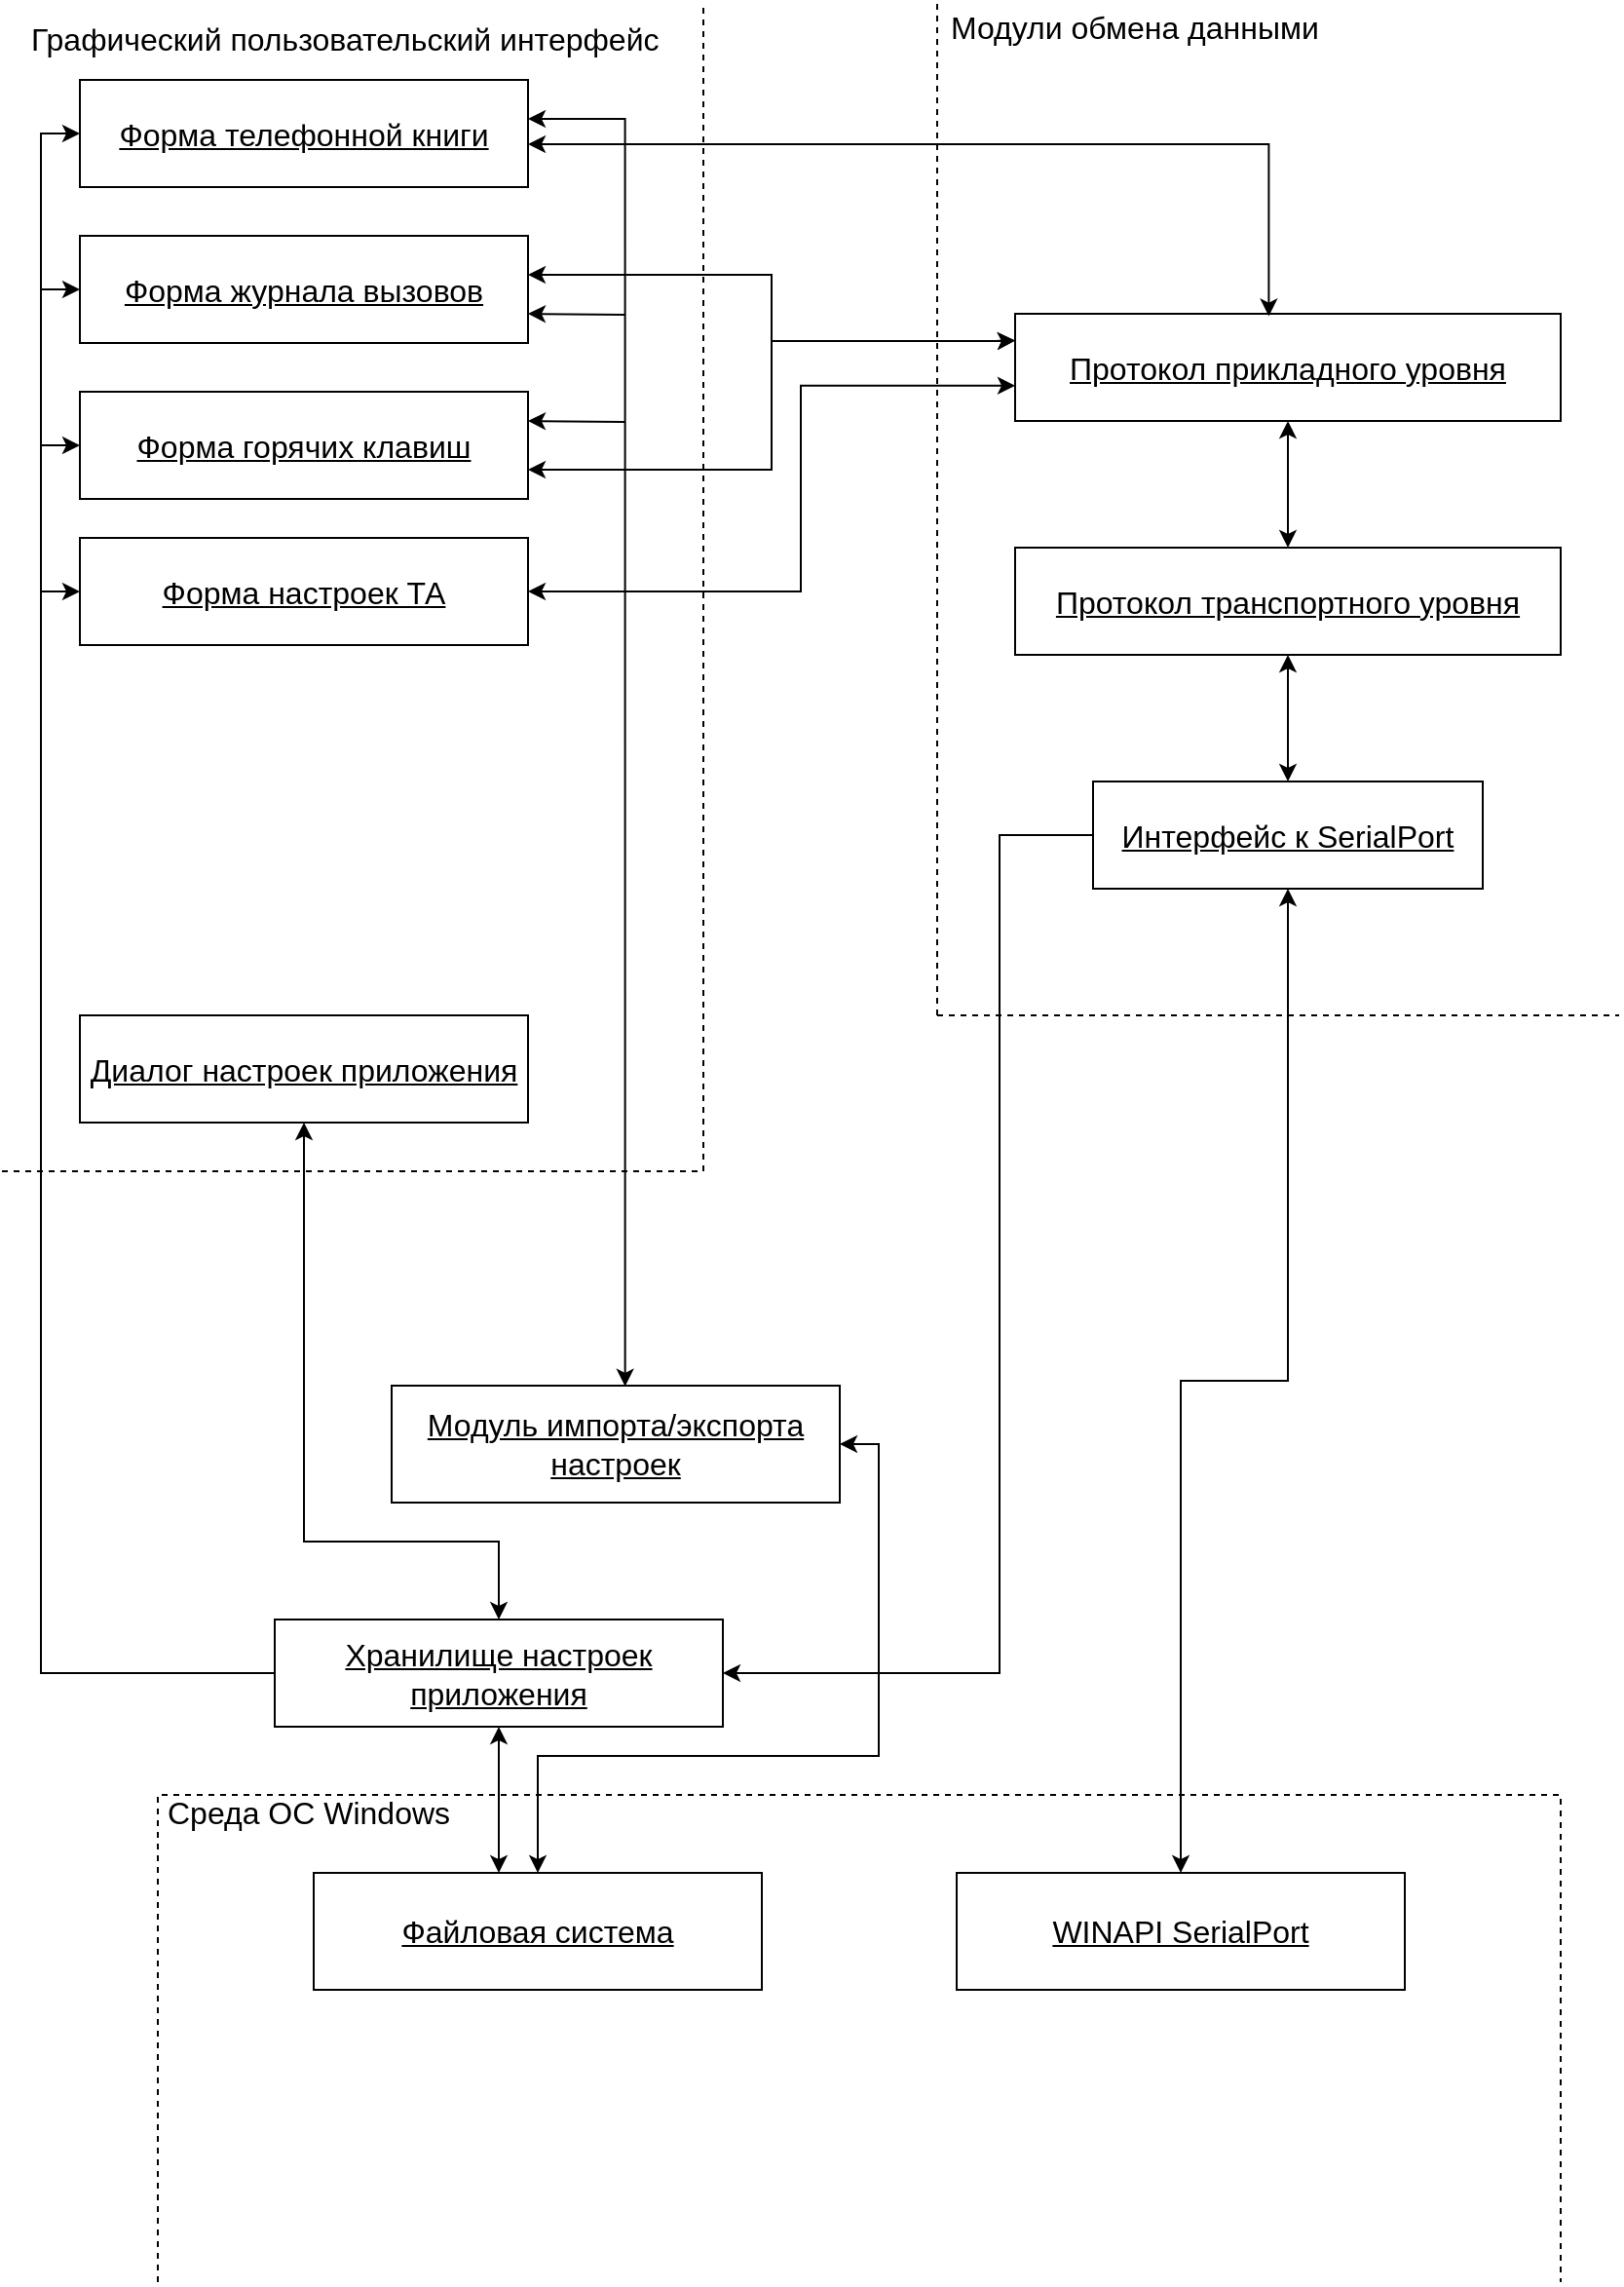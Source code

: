 <mxfile version="15.8.6" type="github">
  <diagram id="75NLMeTjoz7wIbmcaJ3J" name="Page-1">
    <mxGraphModel dx="644" dy="986" grid="0" gridSize="10" guides="1" tooltips="1" connect="1" arrows="1" fold="1" page="1" pageScale="1" pageWidth="827" pageHeight="1169" math="0" shadow="0">
      <root>
        <mxCell id="0" />
        <mxCell id="1" parent="0" />
        <mxCell id="fo235NaeVIAO6eDBmoJN-56" style="edgeStyle=orthogonalEdgeStyle;rounded=0;orthogonalLoop=1;jettySize=auto;html=1;fontSize=16;startArrow=classic;startFill=1;" edge="1" parent="1" source="fo235NaeVIAO6eDBmoJN-7" target="fo235NaeVIAO6eDBmoJN-8">
          <mxGeometry relative="1" as="geometry" />
        </mxCell>
        <mxCell id="fo235NaeVIAO6eDBmoJN-7" value="&lt;div&gt;Интерфейс к SerialPort&lt;/div&gt;" style="rounded=0;whiteSpace=wrap;html=1;fontSize=16;fontStyle=4" vertex="1" parent="1">
          <mxGeometry x="560" y="400" width="200" height="55" as="geometry" />
        </mxCell>
        <mxCell id="fo235NaeVIAO6eDBmoJN-57" style="edgeStyle=orthogonalEdgeStyle;rounded=0;orthogonalLoop=1;jettySize=auto;html=1;entryX=0.5;entryY=1;entryDx=0;entryDy=0;fontSize=16;startArrow=classic;startFill=1;" edge="1" parent="1" source="fo235NaeVIAO6eDBmoJN-8" target="fo235NaeVIAO6eDBmoJN-9">
          <mxGeometry relative="1" as="geometry" />
        </mxCell>
        <mxCell id="fo235NaeVIAO6eDBmoJN-8" value="Протокол транспортного уровня" style="rounded=0;whiteSpace=wrap;html=1;fontSize=16;fontStyle=4" vertex="1" parent="1">
          <mxGeometry x="520" y="280" width="280" height="55" as="geometry" />
        </mxCell>
        <mxCell id="fo235NaeVIAO6eDBmoJN-9" value="Протокол прикладного уровня" style="rounded=0;whiteSpace=wrap;html=1;fontSize=16;fontStyle=4" vertex="1" parent="1">
          <mxGeometry x="520" y="160" width="280" height="55" as="geometry" />
        </mxCell>
        <mxCell id="fo235NaeVIAO6eDBmoJN-49" style="edgeStyle=orthogonalEdgeStyle;rounded=0;orthogonalLoop=1;jettySize=auto;html=1;entryX=0;entryY=0.671;entryDx=0;entryDy=0;fontSize=16;startArrow=classic;startFill=1;entryPerimeter=0;" edge="1" parent="1" source="fo235NaeVIAO6eDBmoJN-10" target="fo235NaeVIAO6eDBmoJN-9">
          <mxGeometry relative="1" as="geometry">
            <Array as="points">
              <mxPoint x="410" y="303" />
              <mxPoint x="410" y="197" />
            </Array>
          </mxGeometry>
        </mxCell>
        <mxCell id="fo235NaeVIAO6eDBmoJN-61" style="edgeStyle=orthogonalEdgeStyle;rounded=0;orthogonalLoop=1;jettySize=auto;html=1;fontSize=16;startArrow=classic;startFill=1;endArrow=none;endFill=0;" edge="1" parent="1" source="fo235NaeVIAO6eDBmoJN-10">
          <mxGeometry relative="1" as="geometry">
            <mxPoint x="20" y="302.5" as="targetPoint" />
          </mxGeometry>
        </mxCell>
        <mxCell id="fo235NaeVIAO6eDBmoJN-10" value="Форма настроек ТА" style="rounded=0;whiteSpace=wrap;html=1;fontSize=16;fontStyle=4" vertex="1" parent="1">
          <mxGeometry x="40" y="275" width="230" height="55" as="geometry" />
        </mxCell>
        <mxCell id="fo235NaeVIAO6eDBmoJN-47" style="edgeStyle=orthogonalEdgeStyle;rounded=0;orthogonalLoop=1;jettySize=auto;html=1;fontSize=16;startArrow=classic;startFill=1;entryX=0;entryY=0.25;entryDx=0;entryDy=0;" edge="1" parent="1" source="fo235NaeVIAO6eDBmoJN-11" target="fo235NaeVIAO6eDBmoJN-9">
          <mxGeometry relative="1" as="geometry">
            <mxPoint x="510" y="170" as="targetPoint" />
            <Array as="points">
              <mxPoint x="395" y="240" />
              <mxPoint x="395" y="174" />
              <mxPoint x="510" y="174" />
            </Array>
          </mxGeometry>
        </mxCell>
        <mxCell id="fo235NaeVIAO6eDBmoJN-60" style="edgeStyle=orthogonalEdgeStyle;rounded=0;orthogonalLoop=1;jettySize=auto;html=1;fontSize=16;startArrow=classic;startFill=1;endArrow=none;endFill=0;" edge="1" parent="1" source="fo235NaeVIAO6eDBmoJN-11">
          <mxGeometry relative="1" as="geometry">
            <mxPoint x="20" y="227.5" as="targetPoint" />
          </mxGeometry>
        </mxCell>
        <mxCell id="fo235NaeVIAO6eDBmoJN-11" value="Форма горячих клавиш" style="rounded=0;whiteSpace=wrap;html=1;fontSize=16;fontStyle=4" vertex="1" parent="1">
          <mxGeometry x="40" y="200" width="230" height="55" as="geometry" />
        </mxCell>
        <mxCell id="fo235NaeVIAO6eDBmoJN-44" style="edgeStyle=orthogonalEdgeStyle;rounded=0;orthogonalLoop=1;jettySize=auto;html=1;fontSize=16;startArrow=classic;startFill=1;entryX=0;entryY=0.25;entryDx=0;entryDy=0;" edge="1" parent="1" source="fo235NaeVIAO6eDBmoJN-12" target="fo235NaeVIAO6eDBmoJN-9">
          <mxGeometry relative="1" as="geometry">
            <mxPoint x="510" y="170" as="targetPoint" />
            <Array as="points">
              <mxPoint x="395" y="140" />
              <mxPoint x="395" y="174" />
              <mxPoint x="510" y="174" />
            </Array>
          </mxGeometry>
        </mxCell>
        <mxCell id="fo235NaeVIAO6eDBmoJN-59" style="edgeStyle=orthogonalEdgeStyle;rounded=0;orthogonalLoop=1;jettySize=auto;html=1;fontSize=16;startArrow=classic;startFill=1;endArrow=none;endFill=0;" edge="1" parent="1" source="fo235NaeVIAO6eDBmoJN-12">
          <mxGeometry relative="1" as="geometry">
            <mxPoint x="20" y="147.5" as="targetPoint" />
          </mxGeometry>
        </mxCell>
        <mxCell id="fo235NaeVIAO6eDBmoJN-12" value="Форма журнала вызовов" style="rounded=0;whiteSpace=wrap;html=1;fontSize=16;fontStyle=4" vertex="1" parent="1">
          <mxGeometry x="40" y="120" width="230" height="55" as="geometry" />
        </mxCell>
        <mxCell id="fo235NaeVIAO6eDBmoJN-40" style="edgeStyle=orthogonalEdgeStyle;rounded=0;orthogonalLoop=1;jettySize=auto;html=1;fontSize=16;startArrow=classic;startFill=1;entryX=0.521;entryY=0.007;entryDx=0;entryDy=0;entryPerimeter=0;" edge="1" parent="1" source="fo235NaeVIAO6eDBmoJN-13" target="fo235NaeVIAO6eDBmoJN-15">
          <mxGeometry relative="1" as="geometry">
            <mxPoint x="320" y="700" as="targetPoint" />
            <Array as="points">
              <mxPoint x="320" y="60" />
            </Array>
          </mxGeometry>
        </mxCell>
        <mxCell id="fo235NaeVIAO6eDBmoJN-13" value="Форма телефонной книги" style="rounded=0;whiteSpace=wrap;html=1;fontSize=16;fontStyle=4" vertex="1" parent="1">
          <mxGeometry x="40" y="40" width="230" height="55" as="geometry" />
        </mxCell>
        <mxCell id="fo235NaeVIAO6eDBmoJN-51" style="edgeStyle=orthogonalEdgeStyle;rounded=0;orthogonalLoop=1;jettySize=auto;html=1;fontSize=16;startArrow=classic;startFill=1;entryX=0.5;entryY=0;entryDx=0;entryDy=0;" edge="1" parent="1" source="fo235NaeVIAO6eDBmoJN-14" target="fo235NaeVIAO6eDBmoJN-16">
          <mxGeometry relative="1" as="geometry">
            <Array as="points">
              <mxPoint x="155" y="790" />
              <mxPoint x="255" y="790" />
            </Array>
          </mxGeometry>
        </mxCell>
        <mxCell id="fo235NaeVIAO6eDBmoJN-14" value="Диалог настроек приложения" style="rounded=0;whiteSpace=wrap;html=1;fontSize=16;fontStyle=4" vertex="1" parent="1">
          <mxGeometry x="40" y="520" width="230" height="55" as="geometry" />
        </mxCell>
        <mxCell id="fo235NaeVIAO6eDBmoJN-15" value="Модуль импорта/экспорта настроек" style="rounded=0;whiteSpace=wrap;html=1;fontSize=16;fontStyle=4" vertex="1" parent="1">
          <mxGeometry x="200" y="710" width="230" height="60" as="geometry" />
        </mxCell>
        <mxCell id="fo235NaeVIAO6eDBmoJN-58" style="edgeStyle=orthogonalEdgeStyle;rounded=0;orthogonalLoop=1;jettySize=auto;html=1;fontSize=16;startArrow=none;startFill=0;entryX=0;entryY=0.5;entryDx=0;entryDy=0;" edge="1" parent="1" source="fo235NaeVIAO6eDBmoJN-16" target="fo235NaeVIAO6eDBmoJN-13">
          <mxGeometry relative="1" as="geometry">
            <mxPoint x="-80" y="650.0" as="targetPoint" />
            <Array as="points">
              <mxPoint x="20" y="858" />
              <mxPoint x="20" y="68" />
            </Array>
          </mxGeometry>
        </mxCell>
        <mxCell id="fo235NaeVIAO6eDBmoJN-62" style="edgeStyle=orthogonalEdgeStyle;rounded=0;orthogonalLoop=1;jettySize=auto;html=1;entryX=0;entryY=0.5;entryDx=0;entryDy=0;fontSize=16;startArrow=classic;startFill=1;endArrow=none;endFill=0;" edge="1" parent="1" source="fo235NaeVIAO6eDBmoJN-16" target="fo235NaeVIAO6eDBmoJN-7">
          <mxGeometry relative="1" as="geometry">
            <Array as="points">
              <mxPoint x="512" y="857" />
              <mxPoint x="512" y="428" />
            </Array>
          </mxGeometry>
        </mxCell>
        <mxCell id="fo235NaeVIAO6eDBmoJN-16" value="&lt;div&gt;Хранилище настроек приложения&lt;/div&gt;" style="rounded=0;whiteSpace=wrap;html=1;fontSize=16;fontStyle=4" vertex="1" parent="1">
          <mxGeometry x="140" y="830" width="230" height="55" as="geometry" />
        </mxCell>
        <mxCell id="fo235NaeVIAO6eDBmoJN-52" style="edgeStyle=orthogonalEdgeStyle;rounded=0;orthogonalLoop=1;jettySize=auto;html=1;entryX=1;entryY=0.5;entryDx=0;entryDy=0;fontSize=16;startArrow=classic;startFill=1;" edge="1" parent="1" source="fo235NaeVIAO6eDBmoJN-18" target="fo235NaeVIAO6eDBmoJN-15">
          <mxGeometry relative="1" as="geometry">
            <Array as="points">
              <mxPoint x="275" y="900" />
              <mxPoint x="450" y="900" />
              <mxPoint x="450" y="740" />
            </Array>
          </mxGeometry>
        </mxCell>
        <mxCell id="fo235NaeVIAO6eDBmoJN-54" style="edgeStyle=orthogonalEdgeStyle;rounded=0;orthogonalLoop=1;jettySize=auto;html=1;fontSize=16;startArrow=classic;startFill=1;entryX=0.5;entryY=1;entryDx=0;entryDy=0;" edge="1" parent="1" source="fo235NaeVIAO6eDBmoJN-18" target="fo235NaeVIAO6eDBmoJN-16">
          <mxGeometry relative="1" as="geometry">
            <mxPoint x="130" y="900" as="targetPoint" />
            <Array as="points">
              <mxPoint x="255" y="980" />
              <mxPoint x="255" y="980" />
            </Array>
          </mxGeometry>
        </mxCell>
        <mxCell id="fo235NaeVIAO6eDBmoJN-18" value="&lt;span&gt;Файловая система&lt;/span&gt;" style="rounded=0;whiteSpace=wrap;html=1;fontSize=16;fontStyle=4" vertex="1" parent="1">
          <mxGeometry x="160" y="960" width="230" height="60" as="geometry" />
        </mxCell>
        <mxCell id="fo235NaeVIAO6eDBmoJN-53" style="edgeStyle=orthogonalEdgeStyle;rounded=0;orthogonalLoop=1;jettySize=auto;html=1;fontSize=16;startArrow=classic;startFill=1;entryX=0.5;entryY=1;entryDx=0;entryDy=0;" edge="1" parent="1" source="fo235NaeVIAO6eDBmoJN-19" target="fo235NaeVIAO6eDBmoJN-7">
          <mxGeometry relative="1" as="geometry">
            <mxPoint x="660" y="460" as="targetPoint" />
          </mxGeometry>
        </mxCell>
        <mxCell id="fo235NaeVIAO6eDBmoJN-19" value="WINAPI SerialPort" style="rounded=0;whiteSpace=wrap;html=1;fontSize=16;fontStyle=4" vertex="1" parent="1">
          <mxGeometry x="490" y="960" width="230" height="60" as="geometry" />
        </mxCell>
        <mxCell id="fo235NaeVIAO6eDBmoJN-20" value="" style="endArrow=none;dashed=1;html=1;rounded=0;" edge="1" parent="1">
          <mxGeometry width="50" height="50" relative="1" as="geometry">
            <mxPoint x="360" y="600" as="sourcePoint" />
            <mxPoint x="360" as="targetPoint" />
          </mxGeometry>
        </mxCell>
        <mxCell id="fo235NaeVIAO6eDBmoJN-24" value="" style="endArrow=none;dashed=1;html=1;rounded=0;" edge="1" parent="1">
          <mxGeometry width="50" height="50" relative="1" as="geometry">
            <mxPoint y="600" as="sourcePoint" />
            <mxPoint x="360" y="600" as="targetPoint" />
          </mxGeometry>
        </mxCell>
        <mxCell id="fo235NaeVIAO6eDBmoJN-25" value="" style="endArrow=none;dashed=1;html=1;rounded=0;" edge="1" parent="1">
          <mxGeometry width="50" height="50" relative="1" as="geometry">
            <mxPoint x="480" y="520" as="sourcePoint" />
            <mxPoint x="830" y="520" as="targetPoint" />
          </mxGeometry>
        </mxCell>
        <mxCell id="fo235NaeVIAO6eDBmoJN-26" value="" style="endArrow=none;dashed=1;html=1;rounded=0;" edge="1" parent="1">
          <mxGeometry width="50" height="50" relative="1" as="geometry">
            <mxPoint x="480" y="520" as="sourcePoint" />
            <mxPoint x="480" as="targetPoint" />
          </mxGeometry>
        </mxCell>
        <mxCell id="fo235NaeVIAO6eDBmoJN-27" value="" style="endArrow=none;dashed=1;html=1;rounded=0;" edge="1" parent="1">
          <mxGeometry width="50" height="50" relative="1" as="geometry">
            <mxPoint x="80" y="1170" as="sourcePoint" />
            <mxPoint x="800" y="1170" as="targetPoint" />
            <Array as="points">
              <mxPoint x="80" y="920" />
              <mxPoint x="800" y="920" />
            </Array>
          </mxGeometry>
        </mxCell>
        <mxCell id="fo235NaeVIAO6eDBmoJN-30" value="Графический пользовательский интерфейс" style="text;html=1;strokeColor=none;fillColor=none;spacing=5;spacingTop=-20;whiteSpace=wrap;overflow=hidden;rounded=0;fontSize=16;" vertex="1" parent="1">
          <mxGeometry x="10" y="20" width="410" height="10" as="geometry" />
        </mxCell>
        <mxCell id="fo235NaeVIAO6eDBmoJN-42" value="" style="endArrow=classic;html=1;rounded=0;fontSize=16;entryX=1;entryY=0.5;entryDx=0;entryDy=0;" edge="1" parent="1">
          <mxGeometry width="50" height="50" relative="1" as="geometry">
            <mxPoint x="320" y="215.5" as="sourcePoint" />
            <mxPoint x="270" y="215.0" as="targetPoint" />
          </mxGeometry>
        </mxCell>
        <mxCell id="fo235NaeVIAO6eDBmoJN-43" value="" style="endArrow=classic;html=1;rounded=0;fontSize=16;entryX=1;entryY=0.5;entryDx=0;entryDy=0;" edge="1" parent="1">
          <mxGeometry width="50" height="50" relative="1" as="geometry">
            <mxPoint x="320" y="160.5" as="sourcePoint" />
            <mxPoint x="270" y="160" as="targetPoint" />
          </mxGeometry>
        </mxCell>
        <mxCell id="fo235NaeVIAO6eDBmoJN-46" style="edgeStyle=orthogonalEdgeStyle;rounded=0;orthogonalLoop=1;jettySize=auto;html=1;entryX=0.465;entryY=0.023;entryDx=0;entryDy=0;entryPerimeter=0;fontSize=16;startArrow=classic;startFill=1;" edge="1" parent="1" source="fo235NaeVIAO6eDBmoJN-13" target="fo235NaeVIAO6eDBmoJN-9">
          <mxGeometry relative="1" as="geometry">
            <mxPoint x="270" y="80.029" as="sourcePoint" />
            <mxPoint x="650.2" y="161.265" as="targetPoint" />
            <Array as="points">
              <mxPoint x="650" y="73" />
            </Array>
          </mxGeometry>
        </mxCell>
        <mxCell id="fo235NaeVIAO6eDBmoJN-55" value="Среда ОС Windows" style="text;html=1;strokeColor=none;fillColor=none;spacing=5;spacingTop=-20;whiteSpace=wrap;overflow=hidden;rounded=0;fontSize=16;" vertex="1" parent="1">
          <mxGeometry x="80" y="930" width="190" height="10" as="geometry" />
        </mxCell>
        <mxCell id="fo235NaeVIAO6eDBmoJN-63" value="Модули обмена данными" style="text;html=1;strokeColor=none;fillColor=none;spacing=5;spacingTop=-20;whiteSpace=wrap;overflow=hidden;rounded=0;fontSize=16;" vertex="1" parent="1">
          <mxGeometry x="482" y="14" width="246" height="16" as="geometry" />
        </mxCell>
      </root>
    </mxGraphModel>
  </diagram>
</mxfile>
